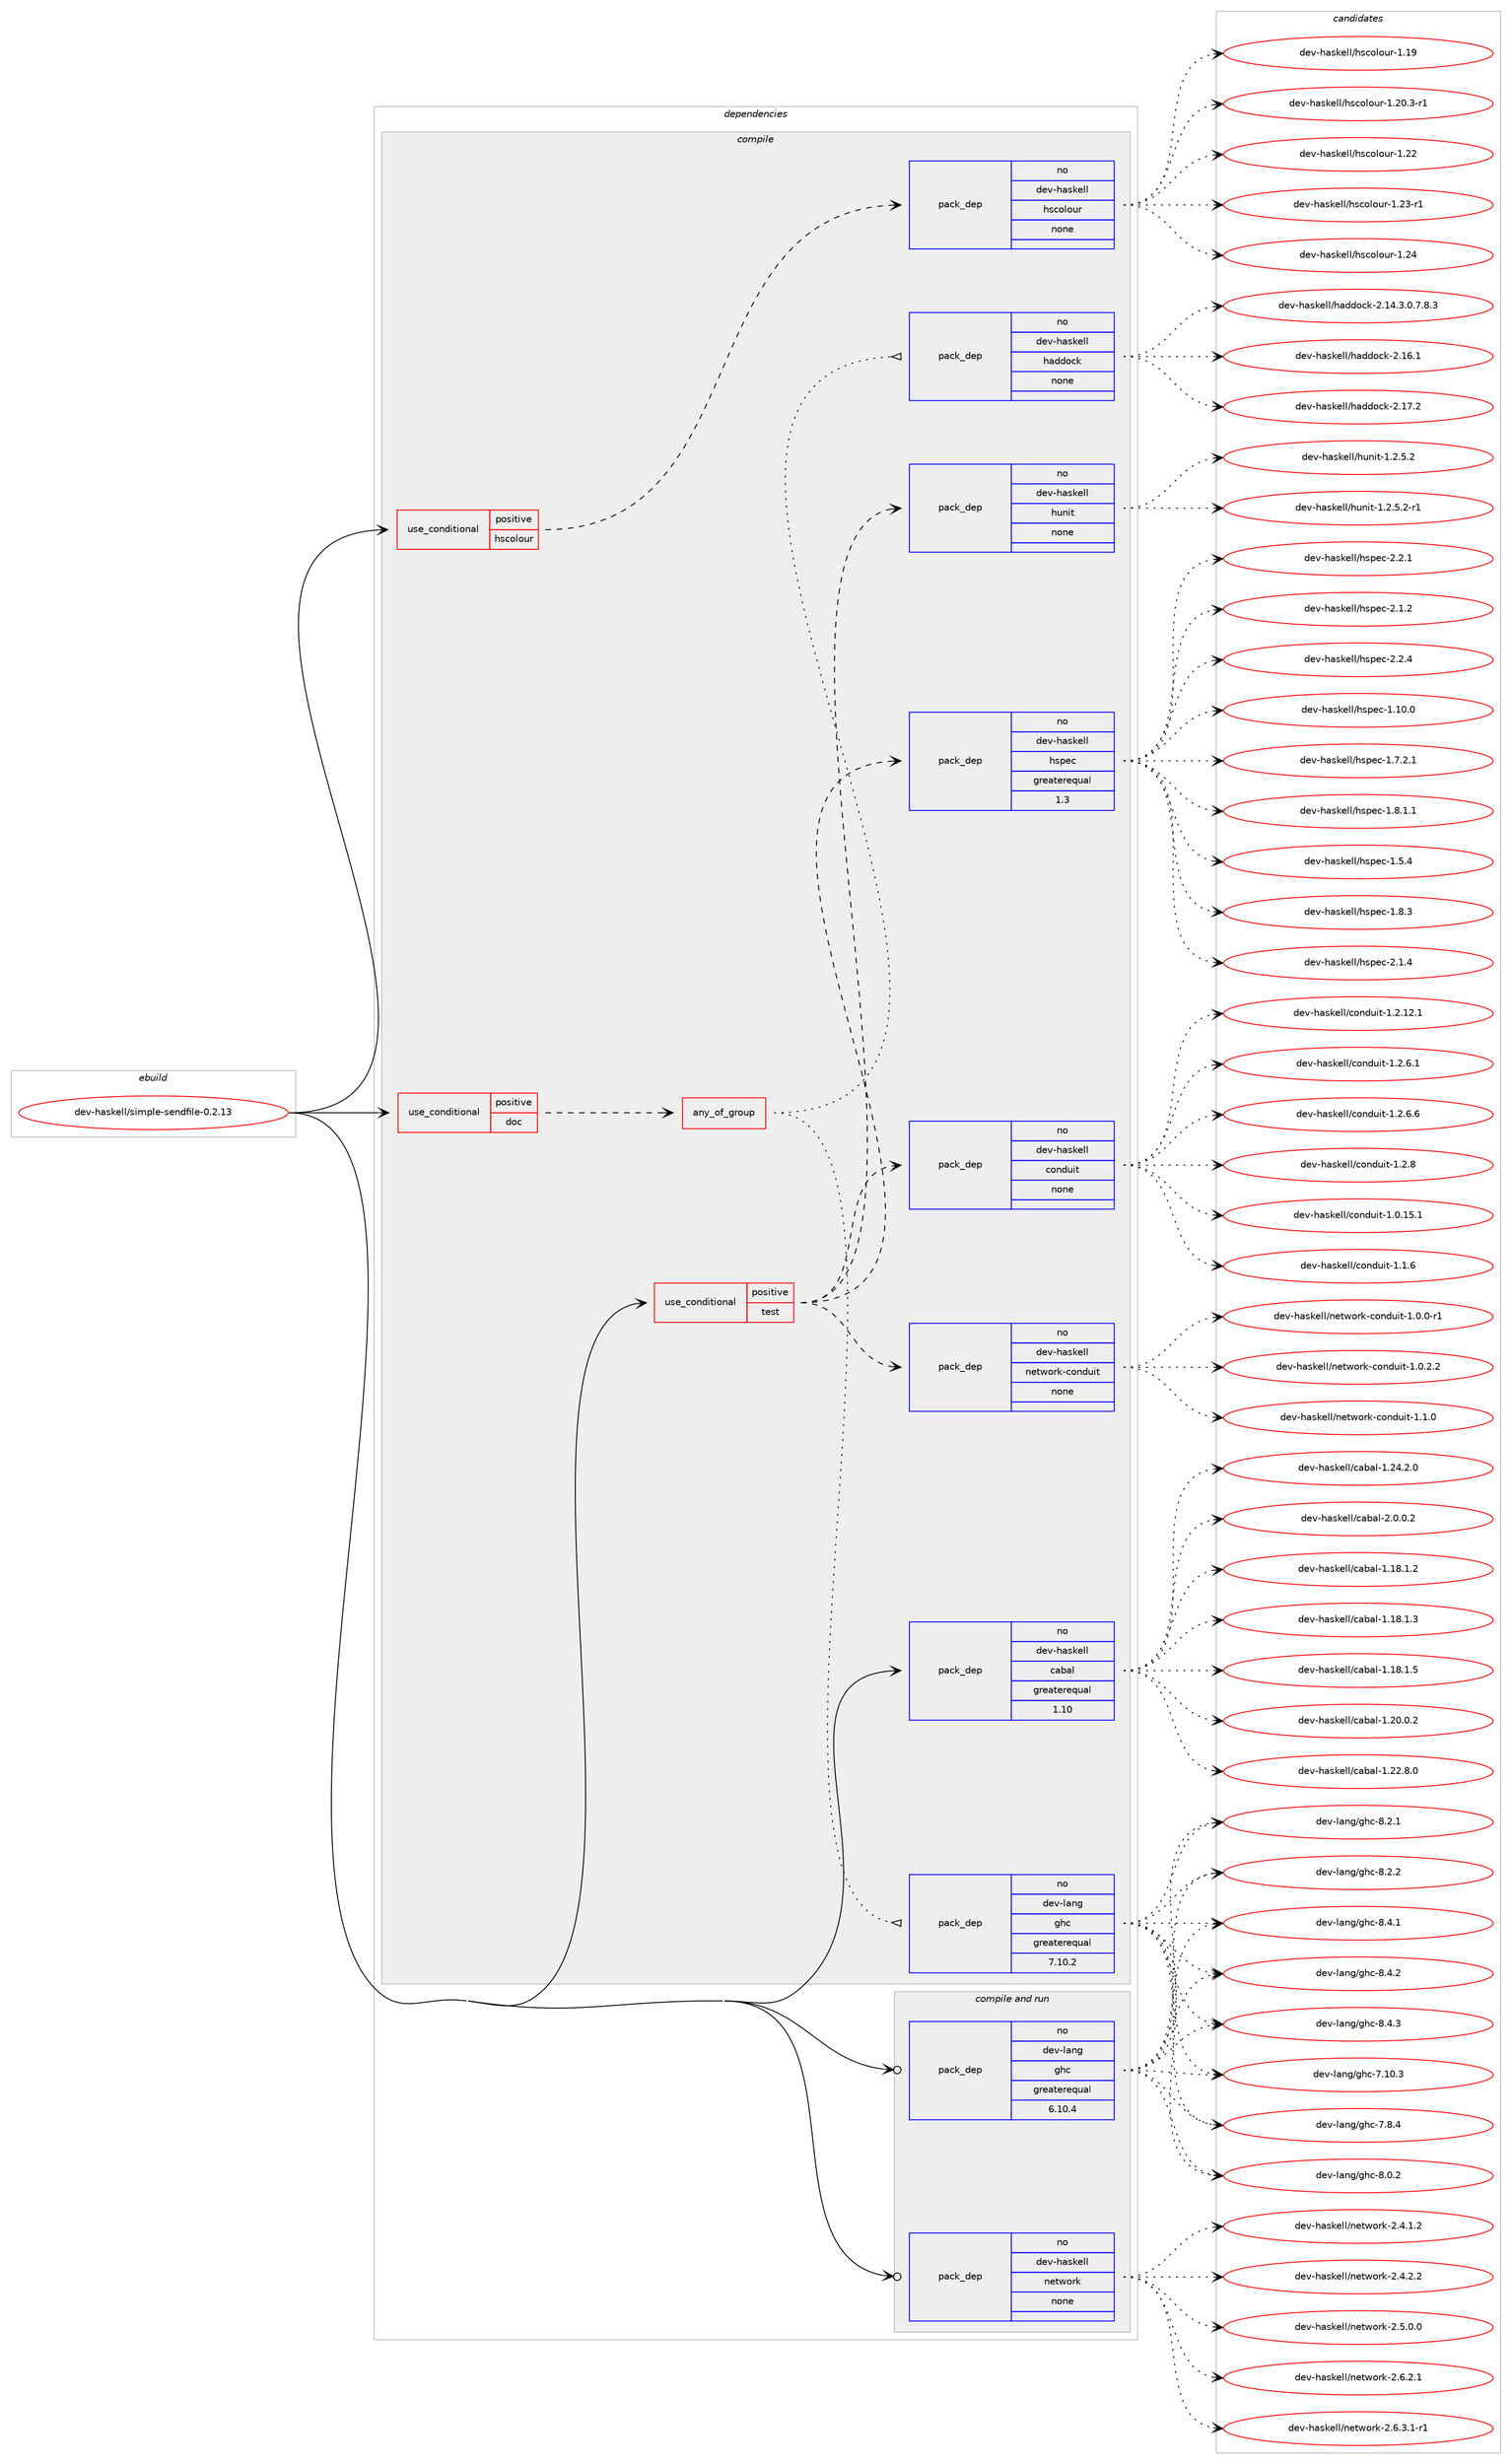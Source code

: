 digraph prolog {

# *************
# Graph options
# *************

newrank=true;
concentrate=true;
compound=true;
graph [rankdir=LR,fontname=Helvetica,fontsize=10,ranksep=1.5];#, ranksep=2.5, nodesep=0.2];
edge  [arrowhead=vee];
node  [fontname=Helvetica,fontsize=10];

# **********
# The ebuild
# **********

subgraph cluster_leftcol {
color=gray;
rank=same;
label=<<i>ebuild</i>>;
id [label="dev-haskell/simple-sendfile-0.2.13", color=red, width=4, href="../dev-haskell/simple-sendfile-0.2.13.svg"];
}

# ****************
# The dependencies
# ****************

subgraph cluster_midcol {
color=gray;
label=<<i>dependencies</i>>;
subgraph cluster_compile {
fillcolor="#eeeeee";
style=filled;
label=<<i>compile</i>>;
subgraph cond361415 {
dependency1343776 [label=<<TABLE BORDER="0" CELLBORDER="1" CELLSPACING="0" CELLPADDING="4"><TR><TD ROWSPAN="3" CELLPADDING="10">use_conditional</TD></TR><TR><TD>positive</TD></TR><TR><TD>doc</TD></TR></TABLE>>, shape=none, color=red];
subgraph any21530 {
dependency1343777 [label=<<TABLE BORDER="0" CELLBORDER="1" CELLSPACING="0" CELLPADDING="4"><TR><TD CELLPADDING="10">any_of_group</TD></TR></TABLE>>, shape=none, color=red];subgraph pack960279 {
dependency1343778 [label=<<TABLE BORDER="0" CELLBORDER="1" CELLSPACING="0" CELLPADDING="4" WIDTH="220"><TR><TD ROWSPAN="6" CELLPADDING="30">pack_dep</TD></TR><TR><TD WIDTH="110">no</TD></TR><TR><TD>dev-haskell</TD></TR><TR><TD>haddock</TD></TR><TR><TD>none</TD></TR><TR><TD></TD></TR></TABLE>>, shape=none, color=blue];
}
dependency1343777:e -> dependency1343778:w [weight=20,style="dotted",arrowhead="oinv"];
subgraph pack960280 {
dependency1343779 [label=<<TABLE BORDER="0" CELLBORDER="1" CELLSPACING="0" CELLPADDING="4" WIDTH="220"><TR><TD ROWSPAN="6" CELLPADDING="30">pack_dep</TD></TR><TR><TD WIDTH="110">no</TD></TR><TR><TD>dev-lang</TD></TR><TR><TD>ghc</TD></TR><TR><TD>greaterequal</TD></TR><TR><TD>7.10.2</TD></TR></TABLE>>, shape=none, color=blue];
}
dependency1343777:e -> dependency1343779:w [weight=20,style="dotted",arrowhead="oinv"];
}
dependency1343776:e -> dependency1343777:w [weight=20,style="dashed",arrowhead="vee"];
}
id:e -> dependency1343776:w [weight=20,style="solid",arrowhead="vee"];
subgraph cond361416 {
dependency1343780 [label=<<TABLE BORDER="0" CELLBORDER="1" CELLSPACING="0" CELLPADDING="4"><TR><TD ROWSPAN="3" CELLPADDING="10">use_conditional</TD></TR><TR><TD>positive</TD></TR><TR><TD>hscolour</TD></TR></TABLE>>, shape=none, color=red];
subgraph pack960281 {
dependency1343781 [label=<<TABLE BORDER="0" CELLBORDER="1" CELLSPACING="0" CELLPADDING="4" WIDTH="220"><TR><TD ROWSPAN="6" CELLPADDING="30">pack_dep</TD></TR><TR><TD WIDTH="110">no</TD></TR><TR><TD>dev-haskell</TD></TR><TR><TD>hscolour</TD></TR><TR><TD>none</TD></TR><TR><TD></TD></TR></TABLE>>, shape=none, color=blue];
}
dependency1343780:e -> dependency1343781:w [weight=20,style="dashed",arrowhead="vee"];
}
id:e -> dependency1343780:w [weight=20,style="solid",arrowhead="vee"];
subgraph cond361417 {
dependency1343782 [label=<<TABLE BORDER="0" CELLBORDER="1" CELLSPACING="0" CELLPADDING="4"><TR><TD ROWSPAN="3" CELLPADDING="10">use_conditional</TD></TR><TR><TD>positive</TD></TR><TR><TD>test</TD></TR></TABLE>>, shape=none, color=red];
subgraph pack960282 {
dependency1343783 [label=<<TABLE BORDER="0" CELLBORDER="1" CELLSPACING="0" CELLPADDING="4" WIDTH="220"><TR><TD ROWSPAN="6" CELLPADDING="30">pack_dep</TD></TR><TR><TD WIDTH="110">no</TD></TR><TR><TD>dev-haskell</TD></TR><TR><TD>conduit</TD></TR><TR><TD>none</TD></TR><TR><TD></TD></TR></TABLE>>, shape=none, color=blue];
}
dependency1343782:e -> dependency1343783:w [weight=20,style="dashed",arrowhead="vee"];
subgraph pack960283 {
dependency1343784 [label=<<TABLE BORDER="0" CELLBORDER="1" CELLSPACING="0" CELLPADDING="4" WIDTH="220"><TR><TD ROWSPAN="6" CELLPADDING="30">pack_dep</TD></TR><TR><TD WIDTH="110">no</TD></TR><TR><TD>dev-haskell</TD></TR><TR><TD>hspec</TD></TR><TR><TD>greaterequal</TD></TR><TR><TD>1.3</TD></TR></TABLE>>, shape=none, color=blue];
}
dependency1343782:e -> dependency1343784:w [weight=20,style="dashed",arrowhead="vee"];
subgraph pack960284 {
dependency1343785 [label=<<TABLE BORDER="0" CELLBORDER="1" CELLSPACING="0" CELLPADDING="4" WIDTH="220"><TR><TD ROWSPAN="6" CELLPADDING="30">pack_dep</TD></TR><TR><TD WIDTH="110">no</TD></TR><TR><TD>dev-haskell</TD></TR><TR><TD>hunit</TD></TR><TR><TD>none</TD></TR><TR><TD></TD></TR></TABLE>>, shape=none, color=blue];
}
dependency1343782:e -> dependency1343785:w [weight=20,style="dashed",arrowhead="vee"];
subgraph pack960285 {
dependency1343786 [label=<<TABLE BORDER="0" CELLBORDER="1" CELLSPACING="0" CELLPADDING="4" WIDTH="220"><TR><TD ROWSPAN="6" CELLPADDING="30">pack_dep</TD></TR><TR><TD WIDTH="110">no</TD></TR><TR><TD>dev-haskell</TD></TR><TR><TD>network-conduit</TD></TR><TR><TD>none</TD></TR><TR><TD></TD></TR></TABLE>>, shape=none, color=blue];
}
dependency1343782:e -> dependency1343786:w [weight=20,style="dashed",arrowhead="vee"];
}
id:e -> dependency1343782:w [weight=20,style="solid",arrowhead="vee"];
subgraph pack960286 {
dependency1343787 [label=<<TABLE BORDER="0" CELLBORDER="1" CELLSPACING="0" CELLPADDING="4" WIDTH="220"><TR><TD ROWSPAN="6" CELLPADDING="30">pack_dep</TD></TR><TR><TD WIDTH="110">no</TD></TR><TR><TD>dev-haskell</TD></TR><TR><TD>cabal</TD></TR><TR><TD>greaterequal</TD></TR><TR><TD>1.10</TD></TR></TABLE>>, shape=none, color=blue];
}
id:e -> dependency1343787:w [weight=20,style="solid",arrowhead="vee"];
}
subgraph cluster_compileandrun {
fillcolor="#eeeeee";
style=filled;
label=<<i>compile and run</i>>;
subgraph pack960287 {
dependency1343788 [label=<<TABLE BORDER="0" CELLBORDER="1" CELLSPACING="0" CELLPADDING="4" WIDTH="220"><TR><TD ROWSPAN="6" CELLPADDING="30">pack_dep</TD></TR><TR><TD WIDTH="110">no</TD></TR><TR><TD>dev-haskell</TD></TR><TR><TD>network</TD></TR><TR><TD>none</TD></TR><TR><TD></TD></TR></TABLE>>, shape=none, color=blue];
}
id:e -> dependency1343788:w [weight=20,style="solid",arrowhead="odotvee"];
subgraph pack960288 {
dependency1343789 [label=<<TABLE BORDER="0" CELLBORDER="1" CELLSPACING="0" CELLPADDING="4" WIDTH="220"><TR><TD ROWSPAN="6" CELLPADDING="30">pack_dep</TD></TR><TR><TD WIDTH="110">no</TD></TR><TR><TD>dev-lang</TD></TR><TR><TD>ghc</TD></TR><TR><TD>greaterequal</TD></TR><TR><TD>6.10.4</TD></TR></TABLE>>, shape=none, color=blue];
}
id:e -> dependency1343789:w [weight=20,style="solid",arrowhead="odotvee"];
}
subgraph cluster_run {
fillcolor="#eeeeee";
style=filled;
label=<<i>run</i>>;
}
}

# **************
# The candidates
# **************

subgraph cluster_choices {
rank=same;
color=gray;
label=<<i>candidates</i>>;

subgraph choice960279 {
color=black;
nodesep=1;
choice1001011184510497115107101108108471049710010011199107455046495246514648465546564651 [label="dev-haskell/haddock-2.14.3.0.7.8.3", color=red, width=4,href="../dev-haskell/haddock-2.14.3.0.7.8.3.svg"];
choice100101118451049711510710110810847104971001001119910745504649544649 [label="dev-haskell/haddock-2.16.1", color=red, width=4,href="../dev-haskell/haddock-2.16.1.svg"];
choice100101118451049711510710110810847104971001001119910745504649554650 [label="dev-haskell/haddock-2.17.2", color=red, width=4,href="../dev-haskell/haddock-2.17.2.svg"];
dependency1343778:e -> choice1001011184510497115107101108108471049710010011199107455046495246514648465546564651:w [style=dotted,weight="100"];
dependency1343778:e -> choice100101118451049711510710110810847104971001001119910745504649544649:w [style=dotted,weight="100"];
dependency1343778:e -> choice100101118451049711510710110810847104971001001119910745504649554650:w [style=dotted,weight="100"];
}
subgraph choice960280 {
color=black;
nodesep=1;
choice1001011184510897110103471031049945554649484651 [label="dev-lang/ghc-7.10.3", color=red, width=4,href="../dev-lang/ghc-7.10.3.svg"];
choice10010111845108971101034710310499455546564652 [label="dev-lang/ghc-7.8.4", color=red, width=4,href="../dev-lang/ghc-7.8.4.svg"];
choice10010111845108971101034710310499455646484650 [label="dev-lang/ghc-8.0.2", color=red, width=4,href="../dev-lang/ghc-8.0.2.svg"];
choice10010111845108971101034710310499455646504649 [label="dev-lang/ghc-8.2.1", color=red, width=4,href="../dev-lang/ghc-8.2.1.svg"];
choice10010111845108971101034710310499455646504650 [label="dev-lang/ghc-8.2.2", color=red, width=4,href="../dev-lang/ghc-8.2.2.svg"];
choice10010111845108971101034710310499455646524649 [label="dev-lang/ghc-8.4.1", color=red, width=4,href="../dev-lang/ghc-8.4.1.svg"];
choice10010111845108971101034710310499455646524650 [label="dev-lang/ghc-8.4.2", color=red, width=4,href="../dev-lang/ghc-8.4.2.svg"];
choice10010111845108971101034710310499455646524651 [label="dev-lang/ghc-8.4.3", color=red, width=4,href="../dev-lang/ghc-8.4.3.svg"];
dependency1343779:e -> choice1001011184510897110103471031049945554649484651:w [style=dotted,weight="100"];
dependency1343779:e -> choice10010111845108971101034710310499455546564652:w [style=dotted,weight="100"];
dependency1343779:e -> choice10010111845108971101034710310499455646484650:w [style=dotted,weight="100"];
dependency1343779:e -> choice10010111845108971101034710310499455646504649:w [style=dotted,weight="100"];
dependency1343779:e -> choice10010111845108971101034710310499455646504650:w [style=dotted,weight="100"];
dependency1343779:e -> choice10010111845108971101034710310499455646524649:w [style=dotted,weight="100"];
dependency1343779:e -> choice10010111845108971101034710310499455646524650:w [style=dotted,weight="100"];
dependency1343779:e -> choice10010111845108971101034710310499455646524651:w [style=dotted,weight="100"];
}
subgraph choice960281 {
color=black;
nodesep=1;
choice100101118451049711510710110810847104115991111081111171144549464957 [label="dev-haskell/hscolour-1.19", color=red, width=4,href="../dev-haskell/hscolour-1.19.svg"];
choice10010111845104971151071011081084710411599111108111117114454946504846514511449 [label="dev-haskell/hscolour-1.20.3-r1", color=red, width=4,href="../dev-haskell/hscolour-1.20.3-r1.svg"];
choice100101118451049711510710110810847104115991111081111171144549465050 [label="dev-haskell/hscolour-1.22", color=red, width=4,href="../dev-haskell/hscolour-1.22.svg"];
choice1001011184510497115107101108108471041159911110811111711445494650514511449 [label="dev-haskell/hscolour-1.23-r1", color=red, width=4,href="../dev-haskell/hscolour-1.23-r1.svg"];
choice100101118451049711510710110810847104115991111081111171144549465052 [label="dev-haskell/hscolour-1.24", color=red, width=4,href="../dev-haskell/hscolour-1.24.svg"];
dependency1343781:e -> choice100101118451049711510710110810847104115991111081111171144549464957:w [style=dotted,weight="100"];
dependency1343781:e -> choice10010111845104971151071011081084710411599111108111117114454946504846514511449:w [style=dotted,weight="100"];
dependency1343781:e -> choice100101118451049711510710110810847104115991111081111171144549465050:w [style=dotted,weight="100"];
dependency1343781:e -> choice1001011184510497115107101108108471041159911110811111711445494650514511449:w [style=dotted,weight="100"];
dependency1343781:e -> choice100101118451049711510710110810847104115991111081111171144549465052:w [style=dotted,weight="100"];
}
subgraph choice960282 {
color=black;
nodesep=1;
choice10010111845104971151071011081084799111110100117105116454946484649534649 [label="dev-haskell/conduit-1.0.15.1", color=red, width=4,href="../dev-haskell/conduit-1.0.15.1.svg"];
choice10010111845104971151071011081084799111110100117105116454946494654 [label="dev-haskell/conduit-1.1.6", color=red, width=4,href="../dev-haskell/conduit-1.1.6.svg"];
choice10010111845104971151071011081084799111110100117105116454946504649504649 [label="dev-haskell/conduit-1.2.12.1", color=red, width=4,href="../dev-haskell/conduit-1.2.12.1.svg"];
choice100101118451049711510710110810847991111101001171051164549465046544649 [label="dev-haskell/conduit-1.2.6.1", color=red, width=4,href="../dev-haskell/conduit-1.2.6.1.svg"];
choice100101118451049711510710110810847991111101001171051164549465046544654 [label="dev-haskell/conduit-1.2.6.6", color=red, width=4,href="../dev-haskell/conduit-1.2.6.6.svg"];
choice10010111845104971151071011081084799111110100117105116454946504656 [label="dev-haskell/conduit-1.2.8", color=red, width=4,href="../dev-haskell/conduit-1.2.8.svg"];
dependency1343783:e -> choice10010111845104971151071011081084799111110100117105116454946484649534649:w [style=dotted,weight="100"];
dependency1343783:e -> choice10010111845104971151071011081084799111110100117105116454946494654:w [style=dotted,weight="100"];
dependency1343783:e -> choice10010111845104971151071011081084799111110100117105116454946504649504649:w [style=dotted,weight="100"];
dependency1343783:e -> choice100101118451049711510710110810847991111101001171051164549465046544649:w [style=dotted,weight="100"];
dependency1343783:e -> choice100101118451049711510710110810847991111101001171051164549465046544654:w [style=dotted,weight="100"];
dependency1343783:e -> choice10010111845104971151071011081084799111110100117105116454946504656:w [style=dotted,weight="100"];
}
subgraph choice960283 {
color=black;
nodesep=1;
choice1001011184510497115107101108108471041151121019945494649484648 [label="dev-haskell/hspec-1.10.0", color=red, width=4,href="../dev-haskell/hspec-1.10.0.svg"];
choice10010111845104971151071011081084710411511210199454946534652 [label="dev-haskell/hspec-1.5.4", color=red, width=4,href="../dev-haskell/hspec-1.5.4.svg"];
choice100101118451049711510710110810847104115112101994549465546504649 [label="dev-haskell/hspec-1.7.2.1", color=red, width=4,href="../dev-haskell/hspec-1.7.2.1.svg"];
choice100101118451049711510710110810847104115112101994549465646494649 [label="dev-haskell/hspec-1.8.1.1", color=red, width=4,href="../dev-haskell/hspec-1.8.1.1.svg"];
choice10010111845104971151071011081084710411511210199454946564651 [label="dev-haskell/hspec-1.8.3", color=red, width=4,href="../dev-haskell/hspec-1.8.3.svg"];
choice10010111845104971151071011081084710411511210199455046494650 [label="dev-haskell/hspec-2.1.2", color=red, width=4,href="../dev-haskell/hspec-2.1.2.svg"];
choice10010111845104971151071011081084710411511210199455046494652 [label="dev-haskell/hspec-2.1.4", color=red, width=4,href="../dev-haskell/hspec-2.1.4.svg"];
choice10010111845104971151071011081084710411511210199455046504649 [label="dev-haskell/hspec-2.2.1", color=red, width=4,href="../dev-haskell/hspec-2.2.1.svg"];
choice10010111845104971151071011081084710411511210199455046504652 [label="dev-haskell/hspec-2.2.4", color=red, width=4,href="../dev-haskell/hspec-2.2.4.svg"];
dependency1343784:e -> choice1001011184510497115107101108108471041151121019945494649484648:w [style=dotted,weight="100"];
dependency1343784:e -> choice10010111845104971151071011081084710411511210199454946534652:w [style=dotted,weight="100"];
dependency1343784:e -> choice100101118451049711510710110810847104115112101994549465546504649:w [style=dotted,weight="100"];
dependency1343784:e -> choice100101118451049711510710110810847104115112101994549465646494649:w [style=dotted,weight="100"];
dependency1343784:e -> choice10010111845104971151071011081084710411511210199454946564651:w [style=dotted,weight="100"];
dependency1343784:e -> choice10010111845104971151071011081084710411511210199455046494650:w [style=dotted,weight="100"];
dependency1343784:e -> choice10010111845104971151071011081084710411511210199455046494652:w [style=dotted,weight="100"];
dependency1343784:e -> choice10010111845104971151071011081084710411511210199455046504649:w [style=dotted,weight="100"];
dependency1343784:e -> choice10010111845104971151071011081084710411511210199455046504652:w [style=dotted,weight="100"];
}
subgraph choice960284 {
color=black;
nodesep=1;
choice1001011184510497115107101108108471041171101051164549465046534650 [label="dev-haskell/hunit-1.2.5.2", color=red, width=4,href="../dev-haskell/hunit-1.2.5.2.svg"];
choice10010111845104971151071011081084710411711010511645494650465346504511449 [label="dev-haskell/hunit-1.2.5.2-r1", color=red, width=4,href="../dev-haskell/hunit-1.2.5.2-r1.svg"];
dependency1343785:e -> choice1001011184510497115107101108108471041171101051164549465046534650:w [style=dotted,weight="100"];
dependency1343785:e -> choice10010111845104971151071011081084710411711010511645494650465346504511449:w [style=dotted,weight="100"];
}
subgraph choice960285 {
color=black;
nodesep=1;
choice10010111845104971151071011081084711010111611911111410745991111101001171051164549464846484511449 [label="dev-haskell/network-conduit-1.0.0-r1", color=red, width=4,href="../dev-haskell/network-conduit-1.0.0-r1.svg"];
choice10010111845104971151071011081084711010111611911111410745991111101001171051164549464846504650 [label="dev-haskell/network-conduit-1.0.2.2", color=red, width=4,href="../dev-haskell/network-conduit-1.0.2.2.svg"];
choice1001011184510497115107101108108471101011161191111141074599111110100117105116454946494648 [label="dev-haskell/network-conduit-1.1.0", color=red, width=4,href="../dev-haskell/network-conduit-1.1.0.svg"];
dependency1343786:e -> choice10010111845104971151071011081084711010111611911111410745991111101001171051164549464846484511449:w [style=dotted,weight="100"];
dependency1343786:e -> choice10010111845104971151071011081084711010111611911111410745991111101001171051164549464846504650:w [style=dotted,weight="100"];
dependency1343786:e -> choice1001011184510497115107101108108471101011161191111141074599111110100117105116454946494648:w [style=dotted,weight="100"];
}
subgraph choice960286 {
color=black;
nodesep=1;
choice10010111845104971151071011081084799979897108454946495646494650 [label="dev-haskell/cabal-1.18.1.2", color=red, width=4,href="../dev-haskell/cabal-1.18.1.2.svg"];
choice10010111845104971151071011081084799979897108454946495646494651 [label="dev-haskell/cabal-1.18.1.3", color=red, width=4,href="../dev-haskell/cabal-1.18.1.3.svg"];
choice10010111845104971151071011081084799979897108454946495646494653 [label="dev-haskell/cabal-1.18.1.5", color=red, width=4,href="../dev-haskell/cabal-1.18.1.5.svg"];
choice10010111845104971151071011081084799979897108454946504846484650 [label="dev-haskell/cabal-1.20.0.2", color=red, width=4,href="../dev-haskell/cabal-1.20.0.2.svg"];
choice10010111845104971151071011081084799979897108454946505046564648 [label="dev-haskell/cabal-1.22.8.0", color=red, width=4,href="../dev-haskell/cabal-1.22.8.0.svg"];
choice10010111845104971151071011081084799979897108454946505246504648 [label="dev-haskell/cabal-1.24.2.0", color=red, width=4,href="../dev-haskell/cabal-1.24.2.0.svg"];
choice100101118451049711510710110810847999798971084550464846484650 [label="dev-haskell/cabal-2.0.0.2", color=red, width=4,href="../dev-haskell/cabal-2.0.0.2.svg"];
dependency1343787:e -> choice10010111845104971151071011081084799979897108454946495646494650:w [style=dotted,weight="100"];
dependency1343787:e -> choice10010111845104971151071011081084799979897108454946495646494651:w [style=dotted,weight="100"];
dependency1343787:e -> choice10010111845104971151071011081084799979897108454946495646494653:w [style=dotted,weight="100"];
dependency1343787:e -> choice10010111845104971151071011081084799979897108454946504846484650:w [style=dotted,weight="100"];
dependency1343787:e -> choice10010111845104971151071011081084799979897108454946505046564648:w [style=dotted,weight="100"];
dependency1343787:e -> choice10010111845104971151071011081084799979897108454946505246504648:w [style=dotted,weight="100"];
dependency1343787:e -> choice100101118451049711510710110810847999798971084550464846484650:w [style=dotted,weight="100"];
}
subgraph choice960287 {
color=black;
nodesep=1;
choice1001011184510497115107101108108471101011161191111141074550465246494650 [label="dev-haskell/network-2.4.1.2", color=red, width=4,href="../dev-haskell/network-2.4.1.2.svg"];
choice1001011184510497115107101108108471101011161191111141074550465246504650 [label="dev-haskell/network-2.4.2.2", color=red, width=4,href="../dev-haskell/network-2.4.2.2.svg"];
choice1001011184510497115107101108108471101011161191111141074550465346484648 [label="dev-haskell/network-2.5.0.0", color=red, width=4,href="../dev-haskell/network-2.5.0.0.svg"];
choice1001011184510497115107101108108471101011161191111141074550465446504649 [label="dev-haskell/network-2.6.2.1", color=red, width=4,href="../dev-haskell/network-2.6.2.1.svg"];
choice10010111845104971151071011081084711010111611911111410745504654465146494511449 [label="dev-haskell/network-2.6.3.1-r1", color=red, width=4,href="../dev-haskell/network-2.6.3.1-r1.svg"];
dependency1343788:e -> choice1001011184510497115107101108108471101011161191111141074550465246494650:w [style=dotted,weight="100"];
dependency1343788:e -> choice1001011184510497115107101108108471101011161191111141074550465246504650:w [style=dotted,weight="100"];
dependency1343788:e -> choice1001011184510497115107101108108471101011161191111141074550465346484648:w [style=dotted,weight="100"];
dependency1343788:e -> choice1001011184510497115107101108108471101011161191111141074550465446504649:w [style=dotted,weight="100"];
dependency1343788:e -> choice10010111845104971151071011081084711010111611911111410745504654465146494511449:w [style=dotted,weight="100"];
}
subgraph choice960288 {
color=black;
nodesep=1;
choice1001011184510897110103471031049945554649484651 [label="dev-lang/ghc-7.10.3", color=red, width=4,href="../dev-lang/ghc-7.10.3.svg"];
choice10010111845108971101034710310499455546564652 [label="dev-lang/ghc-7.8.4", color=red, width=4,href="../dev-lang/ghc-7.8.4.svg"];
choice10010111845108971101034710310499455646484650 [label="dev-lang/ghc-8.0.2", color=red, width=4,href="../dev-lang/ghc-8.0.2.svg"];
choice10010111845108971101034710310499455646504649 [label="dev-lang/ghc-8.2.1", color=red, width=4,href="../dev-lang/ghc-8.2.1.svg"];
choice10010111845108971101034710310499455646504650 [label="dev-lang/ghc-8.2.2", color=red, width=4,href="../dev-lang/ghc-8.2.2.svg"];
choice10010111845108971101034710310499455646524649 [label="dev-lang/ghc-8.4.1", color=red, width=4,href="../dev-lang/ghc-8.4.1.svg"];
choice10010111845108971101034710310499455646524650 [label="dev-lang/ghc-8.4.2", color=red, width=4,href="../dev-lang/ghc-8.4.2.svg"];
choice10010111845108971101034710310499455646524651 [label="dev-lang/ghc-8.4.3", color=red, width=4,href="../dev-lang/ghc-8.4.3.svg"];
dependency1343789:e -> choice1001011184510897110103471031049945554649484651:w [style=dotted,weight="100"];
dependency1343789:e -> choice10010111845108971101034710310499455546564652:w [style=dotted,weight="100"];
dependency1343789:e -> choice10010111845108971101034710310499455646484650:w [style=dotted,weight="100"];
dependency1343789:e -> choice10010111845108971101034710310499455646504649:w [style=dotted,weight="100"];
dependency1343789:e -> choice10010111845108971101034710310499455646504650:w [style=dotted,weight="100"];
dependency1343789:e -> choice10010111845108971101034710310499455646524649:w [style=dotted,weight="100"];
dependency1343789:e -> choice10010111845108971101034710310499455646524650:w [style=dotted,weight="100"];
dependency1343789:e -> choice10010111845108971101034710310499455646524651:w [style=dotted,weight="100"];
}
}

}
